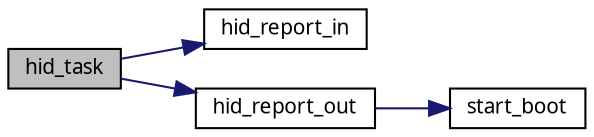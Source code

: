 digraph G
{
  edge [fontname="FreeSans.ttf",fontsize=10,labelfontname="FreeSans.ttf",labelfontsize=10];
  node [fontname="FreeSans.ttf",fontsize=10,shape=record];
  rankdir=LR;
  Node1 [label="hid_task",height=0.2,width=0.4,color="black", fillcolor="grey75", style="filled" fontcolor="black"];
  Node1 -> Node2 [color="midnightblue",fontsize=10,style="solid",fontname="FreeSans.ttf"];
  Node2 [label="hid_report_in",height=0.2,width=0.4,color="black", fillcolor="white", style="filled",URL="$a00022.html#5d81bf28b123d560e9bfa98d9d59cef7"];
  Node1 -> Node3 [color="midnightblue",fontsize=10,style="solid",fontname="FreeSans.ttf"];
  Node3 [label="hid_report_out",height=0.2,width=0.4,color="black", fillcolor="white", style="filled",URL="$a00022.html#2a062c9d982244147cb70a78cfd0ce16"];
  Node3 -> Node4 [color="midnightblue",fontsize=10,style="solid",fontname="FreeSans.ttf"];
  Node4 [label="start_boot",height=0.2,width=0.4,color="black", fillcolor="white", style="filled",URL="$a00031.html#e18e50b3597fe50557b50b55ef4a5fbf"];
}
